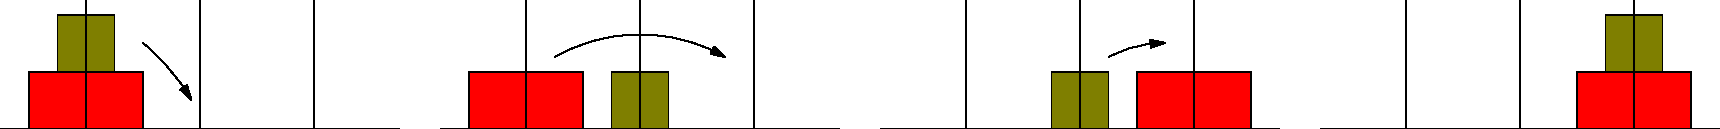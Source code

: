 settings.tex="pdflatex";

texpreamble("\usepackage{amsmath}
\usepackage{amsthm,amssymb}
\usepackage{mathpazo}
\usepackage[svgnames]{xcolor}
");
import graph;
//import animate;

size(200);

//draw min m, max n, pole p, max disk size M, polesep 2M, shiftup s. all heights doubled

int M=2;

int[] l={1,2};
int[] m;
int[] r;

void poles(int M){
	draw((-M-1,0)--(5M+1,0));
	draw((0,0)--(0,2M+0.5));
	draw((2M,0)--(2M,2M+0.5));
	draw((4M,0)--(4M,2M+0.5));
	}

void tower(){
	for(int i=0; i<l.length; ++i){
		filldraw(shift((0,2(l.length-i-1)))*box((-l[i],0),(l[i],2)),((l[i])/M)*red+((M-l[i])/M)*green);
		}
	for(int i=0; i<m.length; ++i){
		filldraw(shift((2M,2(m.length-i-1)))*box((-m[i],0),(m[i],2)),((m[i])/M)*red+((M-m[i])/M)*green);
		}
	for(int i=0; i<r.length; ++i){
		filldraw(shift((4M,2(r.length-i-1)))*box((-r[i],0),(r[i],2)),((r[i])/M)*red+((M-r[i])/M)*green);
		}
	}
	

void lm(){m.insert(0,l[0]);
	l.delete(0);
	}
	
void lr(){r.insert(0,l[0]);
	l.delete(0);
	}

void rm(){m.insert(0,r[0]);
	r.delete(0);
	}
	
void ml(){l.insert(0,m[0]);
	m.delete(0);
	}
	
void rl(){l.insert(0,r[0]);
	r.delete(0);
	}

void mr(){r.insert(0,m[0]);
	m.delete(0);
	}


picture p1;
size(p1,100);
draw((2,3)..(3.7,1){dir(300)},Arrow);
tower();
poles(M);
add(p1,currentpicture.fit(),(0,0));
erase();

lm();
picture p2;
size(p2,100);
draw((1,2.5){dir(30)}..(7,2.5){dir(-30)},Arrow);
tower();
poles(M);
add(p2,currentpicture.fit(),(220,0));
erase();

lr();
picture p3;
size(p3,100);
draw((5,2.5){dir(30)}..(7,3){dir(0)},Arrow);
tower();
poles(M);
add(p3,currentpicture.fit(),(440,0));
erase();

mr();
picture p4;
size(p4,100);
tower();
poles(M);
add(p4,currentpicture.fit(),(660,0));
erase();

add(p1,(0,0));
add(p2,(0,0));
add(p3,(0,0));
add(p4,(0,0));

